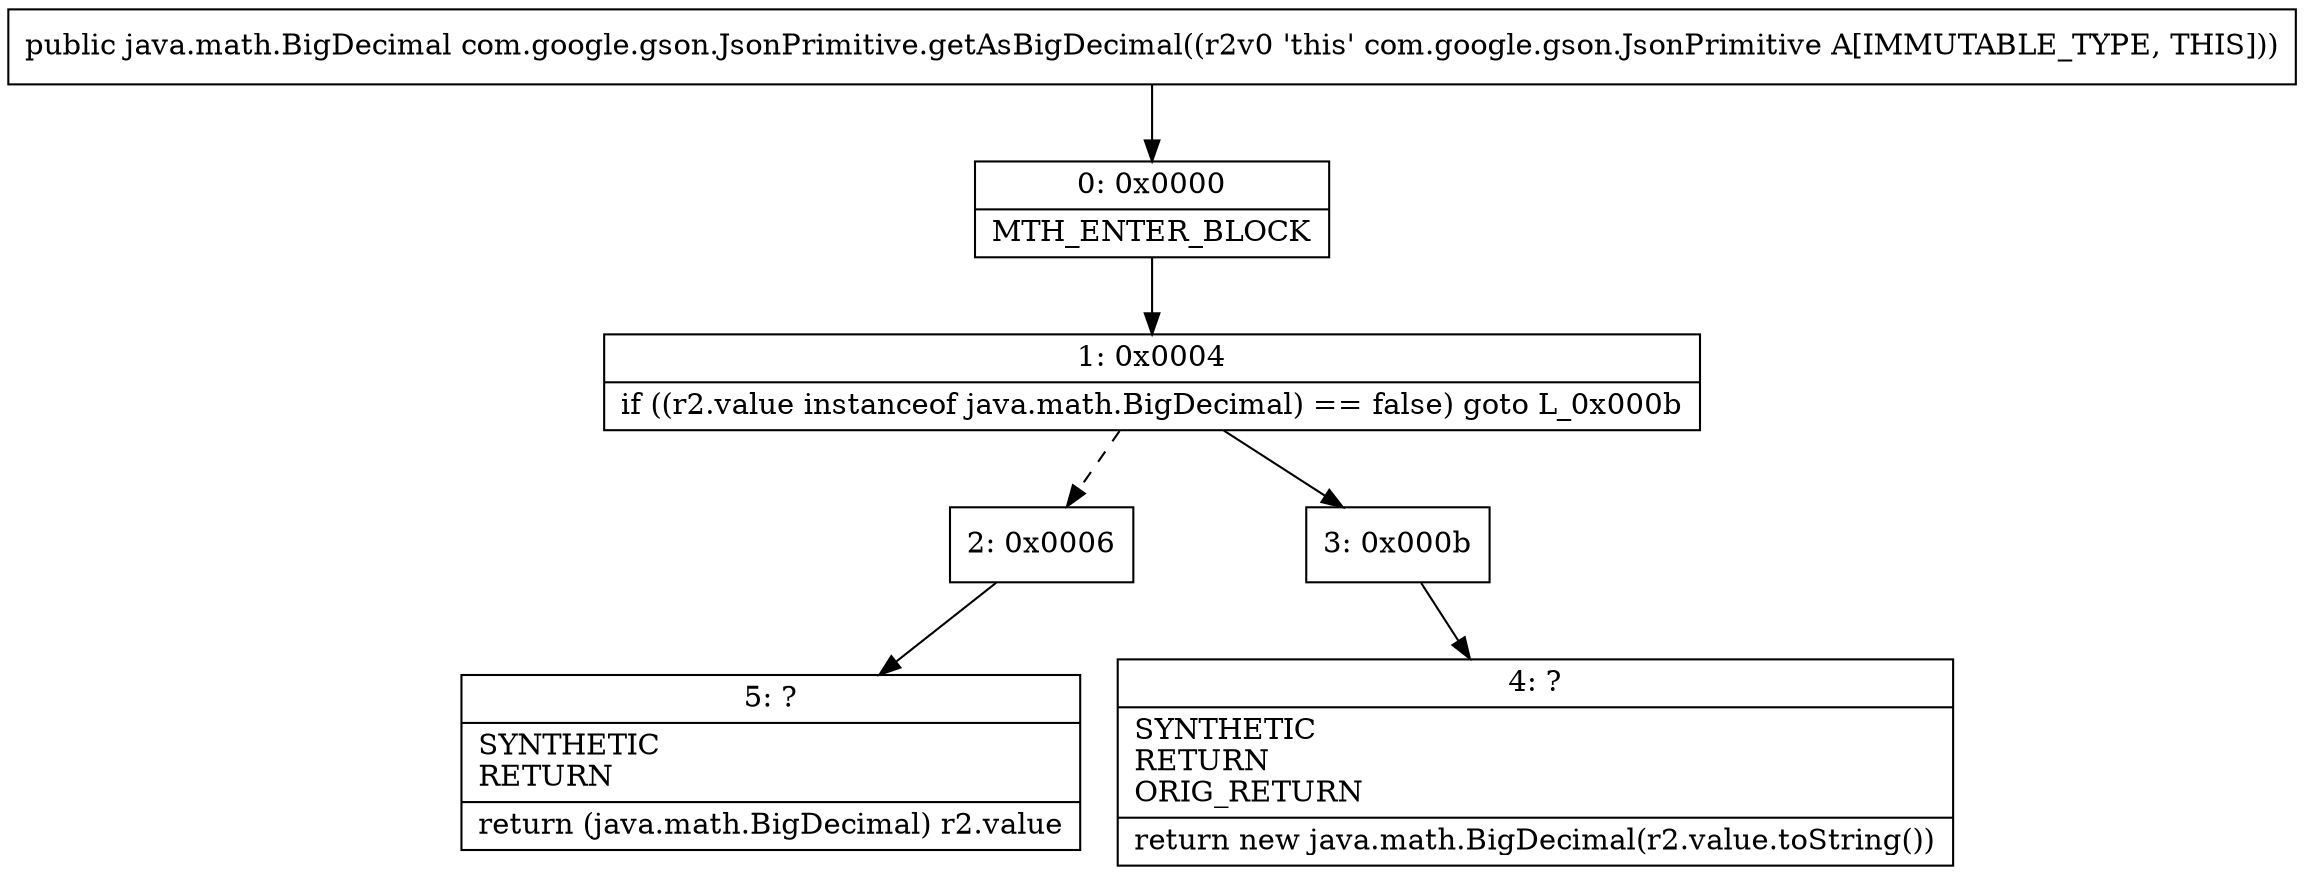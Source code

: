digraph "CFG forcom.google.gson.JsonPrimitive.getAsBigDecimal()Ljava\/math\/BigDecimal;" {
Node_0 [shape=record,label="{0\:\ 0x0000|MTH_ENTER_BLOCK\l}"];
Node_1 [shape=record,label="{1\:\ 0x0004|if ((r2.value instanceof java.math.BigDecimal) == false) goto L_0x000b\l}"];
Node_2 [shape=record,label="{2\:\ 0x0006}"];
Node_3 [shape=record,label="{3\:\ 0x000b}"];
Node_4 [shape=record,label="{4\:\ ?|SYNTHETIC\lRETURN\lORIG_RETURN\l|return new java.math.BigDecimal(r2.value.toString())\l}"];
Node_5 [shape=record,label="{5\:\ ?|SYNTHETIC\lRETURN\l|return (java.math.BigDecimal) r2.value\l}"];
MethodNode[shape=record,label="{public java.math.BigDecimal com.google.gson.JsonPrimitive.getAsBigDecimal((r2v0 'this' com.google.gson.JsonPrimitive A[IMMUTABLE_TYPE, THIS])) }"];
MethodNode -> Node_0;
Node_0 -> Node_1;
Node_1 -> Node_2[style=dashed];
Node_1 -> Node_3;
Node_2 -> Node_5;
Node_3 -> Node_4;
}

